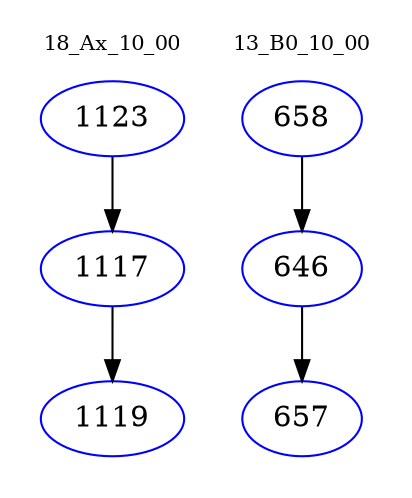 digraph{
subgraph cluster_0 {
color = white
label = "18_Ax_10_00";
fontsize=10;
T0_1123 [label="1123", color="blue"]
T0_1123 -> T0_1117 [color="black"]
T0_1117 [label="1117", color="blue"]
T0_1117 -> T0_1119 [color="black"]
T0_1119 [label="1119", color="blue"]
}
subgraph cluster_1 {
color = white
label = "13_B0_10_00";
fontsize=10;
T1_658 [label="658", color="blue"]
T1_658 -> T1_646 [color="black"]
T1_646 [label="646", color="blue"]
T1_646 -> T1_657 [color="black"]
T1_657 [label="657", color="blue"]
}
}
